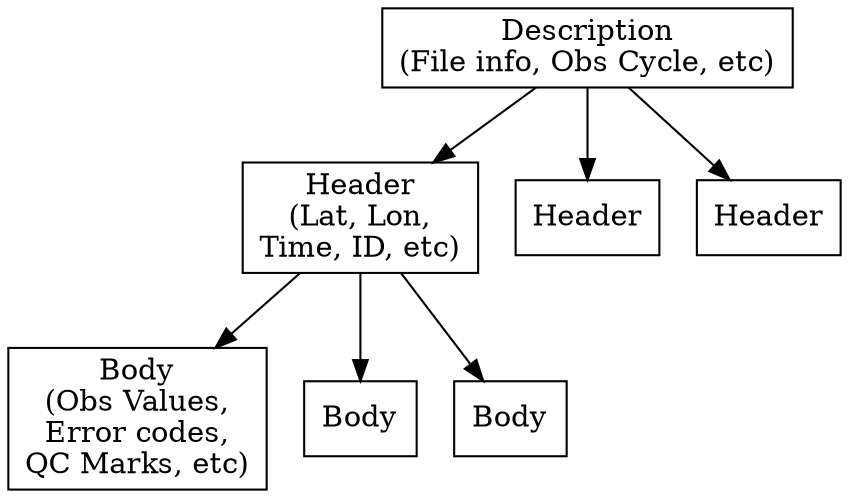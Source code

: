 digraph ClassStruct
  {
  Desc  [ shape=box, label="Description\n(File info, Obs Cycle, etc)" ];
  Hdr1  [ shape=box, label="Header\n(Lat, Lon,\nTime, ID, etc)" ];
  Body1 [ shape=box, label="Body\n(Obs Values,\nError codes,\nQC Marks, etc)" ];

  Hdr2 [ shape=box, label="Header" ];
  Hdr3 [ shape=box, label="Header" ];

  Body2 [ shape=box, label="Body" ];
  Body3 [ shape=box, label="Body" ];

  Desc -> Hdr1 -> Body1;
  Desc -> Hdr2;
  Desc -> Hdr3;

  Hdr1 -> Body2;
  Hdr1 -> Body3;
  }
